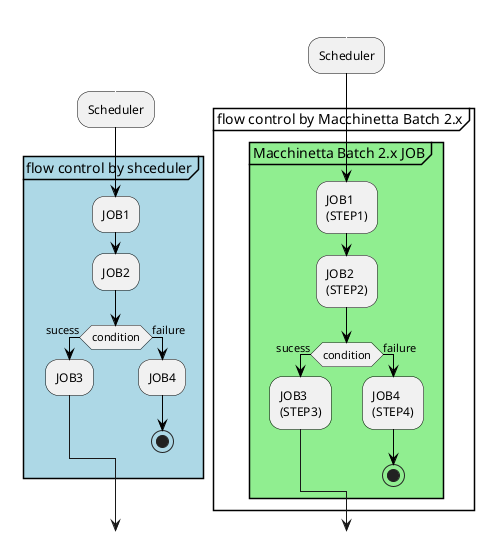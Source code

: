@startuml

fork
  -[#white]->
  :Scheduler;
  partition #lightblue "flow control by shceduler" {
    :JOB1;
    :JOB2;
    if (condition) then (sucess)
      :JOB3;
    else (failure)
      :JOB4;
      stop
    endif
  }
fork again
  -[#white]->
  :Scheduler;
  partition "flow control by Macchinetta Batch 2.x" {
    partition #lightgreen "Macchinetta Batch 2.x JOB" {
      :JOB1
      (STEP1);
      :JOB2
      (STEP2);
      if (condition) then (sucess)
        :JOB3
        (STEP3);
      else (failure)
        :JOB4
        (STEP4);
        stop
      endif
    }
  }
end fork

'Set styles such as format and color of each figure
skinparam Note {
  BackgroundColor #b1f8fa
  BorderColor black
}

skinparam Class {
  BorderColor black
  ArrowColor black
}

skinparam Sequence {
  BorderColor black
  ActorBorderColor black
  ArrowColor black
  LifeLineBorderColor black
  BoxLineColor black
  ParticipantBorderColor black
}

skinparam componentStyle uml2

skinparam Component {
  BorderColor black
  ArrowColor black
}

skinparam Interface {
  BorderColor black
  ArrowColor black
}

skinparam Activity  {
  BorderColor black
  BarColor white
}


@enduml
